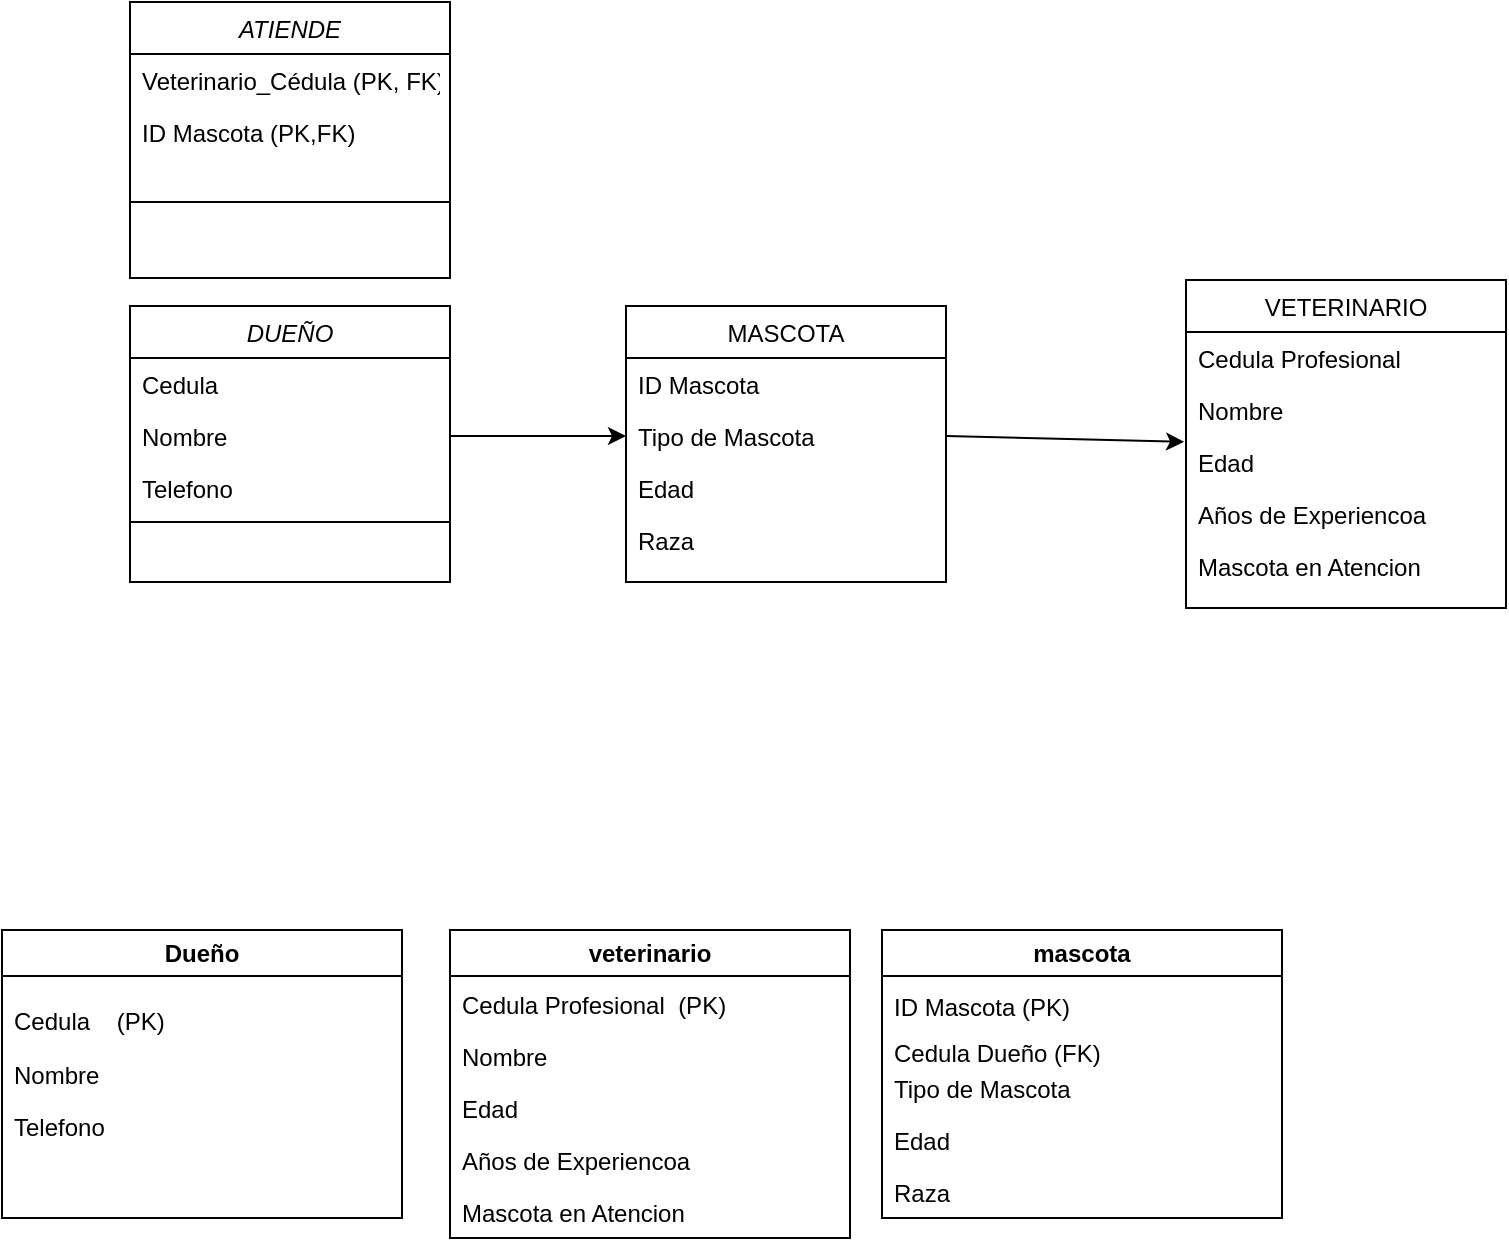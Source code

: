 <mxfile version="21.6.2" type="device">
  <diagram id="C5RBs43oDa-KdzZeNtuy" name="Page-1">
    <mxGraphModel dx="939" dy="486" grid="1" gridSize="8" guides="1" tooltips="1" connect="1" arrows="1" fold="1" page="1" pageScale="1" pageWidth="827" pageHeight="1169" math="0" shadow="0">
      <root>
        <mxCell id="WIyWlLk6GJQsqaUBKTNV-0" />
        <mxCell id="WIyWlLk6GJQsqaUBKTNV-1" parent="WIyWlLk6GJQsqaUBKTNV-0" />
        <mxCell id="zkfFHV4jXpPFQw0GAbJ--0" value="DUEÑO" style="swimlane;fontStyle=2;align=center;verticalAlign=top;childLayout=stackLayout;horizontal=1;startSize=26;horizontalStack=0;resizeParent=1;resizeLast=0;collapsible=1;marginBottom=0;rounded=0;shadow=0;strokeWidth=1;" parent="WIyWlLk6GJQsqaUBKTNV-1" vertex="1">
          <mxGeometry x="120" y="168" width="160" height="138" as="geometry">
            <mxRectangle x="230" y="140" width="160" height="26" as="alternateBounds" />
          </mxGeometry>
        </mxCell>
        <mxCell id="zkfFHV4jXpPFQw0GAbJ--2" value="Cedula    " style="text;align=left;verticalAlign=top;spacingLeft=4;spacingRight=4;overflow=hidden;rotatable=0;points=[[0,0.5],[1,0.5]];portConstraint=eastwest;rounded=0;shadow=0;html=0;" parent="zkfFHV4jXpPFQw0GAbJ--0" vertex="1">
          <mxGeometry y="26" width="160" height="26" as="geometry" />
        </mxCell>
        <mxCell id="zkfFHV4jXpPFQw0GAbJ--1" value="Nombre" style="text;align=left;verticalAlign=top;spacingLeft=4;spacingRight=4;overflow=hidden;rotatable=0;points=[[0,0.5],[1,0.5]];portConstraint=eastwest;" parent="zkfFHV4jXpPFQw0GAbJ--0" vertex="1">
          <mxGeometry y="52" width="160" height="26" as="geometry" />
        </mxCell>
        <mxCell id="zkfFHV4jXpPFQw0GAbJ--3" value="Telefono" style="text;align=left;verticalAlign=top;spacingLeft=4;spacingRight=4;overflow=hidden;rotatable=0;points=[[0,0.5],[1,0.5]];portConstraint=eastwest;rounded=0;shadow=0;html=0;" parent="zkfFHV4jXpPFQw0GAbJ--0" vertex="1">
          <mxGeometry y="78" width="160" height="26" as="geometry" />
        </mxCell>
        <mxCell id="zkfFHV4jXpPFQw0GAbJ--4" value="" style="line;html=1;strokeWidth=1;align=left;verticalAlign=middle;spacingTop=-1;spacingLeft=3;spacingRight=3;rotatable=0;labelPosition=right;points=[];portConstraint=eastwest;" parent="zkfFHV4jXpPFQw0GAbJ--0" vertex="1">
          <mxGeometry y="104" width="160" height="8" as="geometry" />
        </mxCell>
        <mxCell id="zkfFHV4jXpPFQw0GAbJ--6" value="MASCOTA" style="swimlane;fontStyle=0;align=center;verticalAlign=top;childLayout=stackLayout;horizontal=1;startSize=26;horizontalStack=0;resizeParent=1;resizeLast=0;collapsible=1;marginBottom=0;rounded=0;shadow=0;strokeWidth=1;" parent="WIyWlLk6GJQsqaUBKTNV-1" vertex="1">
          <mxGeometry x="368" y="168" width="160" height="138" as="geometry">
            <mxRectangle x="130" y="380" width="160" height="26" as="alternateBounds" />
          </mxGeometry>
        </mxCell>
        <mxCell id="zkfFHV4jXpPFQw0GAbJ--7" value="ID Mascota" style="text;align=left;verticalAlign=top;spacingLeft=4;spacingRight=4;overflow=hidden;rotatable=0;points=[[0,0.5],[1,0.5]];portConstraint=eastwest;" parent="zkfFHV4jXpPFQw0GAbJ--6" vertex="1">
          <mxGeometry y="26" width="160" height="26" as="geometry" />
        </mxCell>
        <mxCell id="i52VEZYMvUL9Y19TVQYK-12" value="Tipo de Mascota " style="text;align=left;verticalAlign=top;spacingLeft=4;spacingRight=4;overflow=hidden;rotatable=0;points=[[0,0.5],[1,0.5]];portConstraint=eastwest;" vertex="1" parent="zkfFHV4jXpPFQw0GAbJ--6">
          <mxGeometry y="52" width="160" height="26" as="geometry" />
        </mxCell>
        <mxCell id="zkfFHV4jXpPFQw0GAbJ--8" value="Edad" style="text;align=left;verticalAlign=top;spacingLeft=4;spacingRight=4;overflow=hidden;rotatable=0;points=[[0,0.5],[1,0.5]];portConstraint=eastwest;rounded=0;shadow=0;html=0;" parent="zkfFHV4jXpPFQw0GAbJ--6" vertex="1">
          <mxGeometry y="78" width="160" height="26" as="geometry" />
        </mxCell>
        <mxCell id="i52VEZYMvUL9Y19TVQYK-0" value="Raza&#xa;" style="text;align=left;verticalAlign=top;spacingLeft=4;spacingRight=4;overflow=hidden;rotatable=0;points=[[0,0.5],[1,0.5]];portConstraint=eastwest;rounded=0;shadow=0;html=0;" vertex="1" parent="zkfFHV4jXpPFQw0GAbJ--6">
          <mxGeometry y="104" width="160" height="26" as="geometry" />
        </mxCell>
        <mxCell id="i52VEZYMvUL9Y19TVQYK-1" value="VETERINARIO" style="swimlane;fontStyle=0;align=center;verticalAlign=top;childLayout=stackLayout;horizontal=1;startSize=26;horizontalStack=0;resizeParent=1;resizeLast=0;collapsible=1;marginBottom=0;rounded=0;shadow=0;strokeWidth=1;" vertex="1" parent="WIyWlLk6GJQsqaUBKTNV-1">
          <mxGeometry x="648" y="155" width="160" height="164" as="geometry">
            <mxRectangle x="550" y="140" width="160" height="26" as="alternateBounds" />
          </mxGeometry>
        </mxCell>
        <mxCell id="i52VEZYMvUL9Y19TVQYK-3" value="Cedula Profesional" style="text;align=left;verticalAlign=top;spacingLeft=4;spacingRight=4;overflow=hidden;rotatable=0;points=[[0,0.5],[1,0.5]];portConstraint=eastwest;rounded=0;shadow=0;html=0;" vertex="1" parent="i52VEZYMvUL9Y19TVQYK-1">
          <mxGeometry y="26" width="160" height="26" as="geometry" />
        </mxCell>
        <mxCell id="i52VEZYMvUL9Y19TVQYK-2" value="Nombre" style="text;align=left;verticalAlign=top;spacingLeft=4;spacingRight=4;overflow=hidden;rotatable=0;points=[[0,0.5],[1,0.5]];portConstraint=eastwest;" vertex="1" parent="i52VEZYMvUL9Y19TVQYK-1">
          <mxGeometry y="52" width="160" height="26" as="geometry" />
        </mxCell>
        <mxCell id="i52VEZYMvUL9Y19TVQYK-4" value="Edad " style="text;align=left;verticalAlign=top;spacingLeft=4;spacingRight=4;overflow=hidden;rotatable=0;points=[[0,0.5],[1,0.5]];portConstraint=eastwest;rounded=0;shadow=0;html=0;" vertex="1" parent="i52VEZYMvUL9Y19TVQYK-1">
          <mxGeometry y="78" width="160" height="26" as="geometry" />
        </mxCell>
        <mxCell id="i52VEZYMvUL9Y19TVQYK-5" value="Años de Experiencoa" style="text;align=left;verticalAlign=top;spacingLeft=4;spacingRight=4;overflow=hidden;rotatable=0;points=[[0,0.5],[1,0.5]];portConstraint=eastwest;rounded=0;shadow=0;html=0;" vertex="1" parent="i52VEZYMvUL9Y19TVQYK-1">
          <mxGeometry y="104" width="160" height="26" as="geometry" />
        </mxCell>
        <mxCell id="i52VEZYMvUL9Y19TVQYK-14" value="Mascota en Atencion" style="text;align=left;verticalAlign=top;spacingLeft=4;spacingRight=4;overflow=hidden;rotatable=0;points=[[0,0.5],[1,0.5]];portConstraint=eastwest;rounded=0;shadow=0;html=0;" vertex="1" parent="i52VEZYMvUL9Y19TVQYK-1">
          <mxGeometry y="130" width="160" height="26" as="geometry" />
        </mxCell>
        <mxCell id="i52VEZYMvUL9Y19TVQYK-7" value="" style="endArrow=classic;html=1;rounded=0;exitX=1;exitY=0.5;exitDx=0;exitDy=0;entryX=0;entryY=0.5;entryDx=0;entryDy=0;" edge="1" parent="WIyWlLk6GJQsqaUBKTNV-1" source="zkfFHV4jXpPFQw0GAbJ--1" target="i52VEZYMvUL9Y19TVQYK-12">
          <mxGeometry width="50" height="50" relative="1" as="geometry">
            <mxPoint x="460" y="360" as="sourcePoint" />
            <mxPoint x="320" y="185" as="targetPoint" />
            <Array as="points" />
          </mxGeometry>
        </mxCell>
        <mxCell id="i52VEZYMvUL9Y19TVQYK-8" value="" style="endArrow=classic;html=1;rounded=0;entryX=-0.006;entryY=0.113;entryDx=0;entryDy=0;exitX=1;exitY=0.5;exitDx=0;exitDy=0;entryPerimeter=0;" edge="1" parent="WIyWlLk6GJQsqaUBKTNV-1" source="i52VEZYMvUL9Y19TVQYK-12" target="i52VEZYMvUL9Y19TVQYK-4">
          <mxGeometry width="50" height="50" relative="1" as="geometry">
            <mxPoint x="460" y="360" as="sourcePoint" />
            <mxPoint x="510" y="310" as="targetPoint" />
          </mxGeometry>
        </mxCell>
        <mxCell id="i52VEZYMvUL9Y19TVQYK-9" value="Dueño" style="swimlane;whiteSpace=wrap;html=1;" vertex="1" parent="WIyWlLk6GJQsqaUBKTNV-1">
          <mxGeometry x="56" y="480" width="200" height="144" as="geometry" />
        </mxCell>
        <mxCell id="i52VEZYMvUL9Y19TVQYK-15" value="Cedula    (PK)" style="text;align=left;verticalAlign=top;spacingLeft=4;spacingRight=4;overflow=hidden;rotatable=0;points=[[0,0.5],[1,0.5]];portConstraint=eastwest;rounded=0;shadow=0;html=0;" vertex="1" parent="i52VEZYMvUL9Y19TVQYK-9">
          <mxGeometry y="32" width="160" height="26" as="geometry" />
        </mxCell>
        <mxCell id="i52VEZYMvUL9Y19TVQYK-16" value="Nombre" style="text;align=left;verticalAlign=top;spacingLeft=4;spacingRight=4;overflow=hidden;rotatable=0;points=[[0,0.5],[1,0.5]];portConstraint=eastwest;rounded=0;shadow=0;html=0;" vertex="1" parent="i52VEZYMvUL9Y19TVQYK-9">
          <mxGeometry y="59" width="160" height="26" as="geometry" />
        </mxCell>
        <mxCell id="i52VEZYMvUL9Y19TVQYK-17" value="Telefono" style="text;align=left;verticalAlign=top;spacingLeft=4;spacingRight=4;overflow=hidden;rotatable=0;points=[[0,0.5],[1,0.5]];portConstraint=eastwest;rounded=0;shadow=0;html=0;" vertex="1" parent="i52VEZYMvUL9Y19TVQYK-9">
          <mxGeometry y="85" width="160" height="26" as="geometry" />
        </mxCell>
        <mxCell id="i52VEZYMvUL9Y19TVQYK-10" value="veterinario" style="swimlane;whiteSpace=wrap;html=1;" vertex="1" parent="WIyWlLk6GJQsqaUBKTNV-1">
          <mxGeometry x="280" y="480" width="200" height="154" as="geometry" />
        </mxCell>
        <mxCell id="i52VEZYMvUL9Y19TVQYK-18" value="Cedula Profesional  (PK)" style="text;align=left;verticalAlign=top;spacingLeft=4;spacingRight=4;overflow=hidden;rotatable=0;points=[[0,0.5],[1,0.5]];portConstraint=eastwest;rounded=0;shadow=0;html=0;" vertex="1" parent="i52VEZYMvUL9Y19TVQYK-10">
          <mxGeometry y="24" width="160" height="26" as="geometry" />
        </mxCell>
        <mxCell id="i52VEZYMvUL9Y19TVQYK-19" value="Nombre" style="text;align=left;verticalAlign=top;spacingLeft=4;spacingRight=4;overflow=hidden;rotatable=0;points=[[0,0.5],[1,0.5]];portConstraint=eastwest;" vertex="1" parent="i52VEZYMvUL9Y19TVQYK-10">
          <mxGeometry y="50" width="160" height="26" as="geometry" />
        </mxCell>
        <mxCell id="i52VEZYMvUL9Y19TVQYK-20" value="Edad " style="text;align=left;verticalAlign=top;spacingLeft=4;spacingRight=4;overflow=hidden;rotatable=0;points=[[0,0.5],[1,0.5]];portConstraint=eastwest;rounded=0;shadow=0;html=0;" vertex="1" parent="i52VEZYMvUL9Y19TVQYK-10">
          <mxGeometry y="76" width="160" height="26" as="geometry" />
        </mxCell>
        <mxCell id="i52VEZYMvUL9Y19TVQYK-21" value="Años de Experiencoa" style="text;align=left;verticalAlign=top;spacingLeft=4;spacingRight=4;overflow=hidden;rotatable=0;points=[[0,0.5],[1,0.5]];portConstraint=eastwest;rounded=0;shadow=0;html=0;" vertex="1" parent="i52VEZYMvUL9Y19TVQYK-10">
          <mxGeometry y="102" width="160" height="26" as="geometry" />
        </mxCell>
        <mxCell id="i52VEZYMvUL9Y19TVQYK-22" value="Mascota en Atencion" style="text;align=left;verticalAlign=top;spacingLeft=4;spacingRight=4;overflow=hidden;rotatable=0;points=[[0,0.5],[1,0.5]];portConstraint=eastwest;rounded=0;shadow=0;html=0;" vertex="1" parent="i52VEZYMvUL9Y19TVQYK-10">
          <mxGeometry y="128" width="160" height="26" as="geometry" />
        </mxCell>
        <mxCell id="i52VEZYMvUL9Y19TVQYK-11" value="mascota" style="swimlane;whiteSpace=wrap;html=1;" vertex="1" parent="WIyWlLk6GJQsqaUBKTNV-1">
          <mxGeometry x="496" y="480" width="200" height="144" as="geometry" />
        </mxCell>
        <mxCell id="i52VEZYMvUL9Y19TVQYK-23" value="ID Mascota (PK)" style="text;align=left;verticalAlign=top;spacingLeft=4;spacingRight=4;overflow=hidden;rotatable=0;points=[[0,0.5],[1,0.5]];portConstraint=eastwest;" vertex="1" parent="i52VEZYMvUL9Y19TVQYK-11">
          <mxGeometry y="25" width="160" height="26" as="geometry" />
        </mxCell>
        <mxCell id="i52VEZYMvUL9Y19TVQYK-24" value="Tipo de Mascota " style="text;align=left;verticalAlign=top;spacingLeft=4;spacingRight=4;overflow=hidden;rotatable=0;points=[[0,0.5],[1,0.5]];portConstraint=eastwest;" vertex="1" parent="i52VEZYMvUL9Y19TVQYK-11">
          <mxGeometry y="66" width="160" height="26" as="geometry" />
        </mxCell>
        <mxCell id="i52VEZYMvUL9Y19TVQYK-25" value="Edad" style="text;align=left;verticalAlign=top;spacingLeft=4;spacingRight=4;overflow=hidden;rotatable=0;points=[[0,0.5],[1,0.5]];portConstraint=eastwest;rounded=0;shadow=0;html=0;" vertex="1" parent="i52VEZYMvUL9Y19TVQYK-11">
          <mxGeometry y="92" width="160" height="26" as="geometry" />
        </mxCell>
        <mxCell id="i52VEZYMvUL9Y19TVQYK-26" value="Raza&#xa;" style="text;align=left;verticalAlign=top;spacingLeft=4;spacingRight=4;overflow=hidden;rotatable=0;points=[[0,0.5],[1,0.5]];portConstraint=eastwest;rounded=0;shadow=0;html=0;" vertex="1" parent="i52VEZYMvUL9Y19TVQYK-11">
          <mxGeometry y="118" width="160" height="26" as="geometry" />
        </mxCell>
        <mxCell id="i52VEZYMvUL9Y19TVQYK-27" value="Cedula Dueño (FK)" style="text;align=left;verticalAlign=top;spacingLeft=4;spacingRight=4;overflow=hidden;rotatable=0;points=[[0,0.5],[1,0.5]];portConstraint=eastwest;" vertex="1" parent="i52VEZYMvUL9Y19TVQYK-11">
          <mxGeometry y="48" width="160" height="26" as="geometry" />
        </mxCell>
        <mxCell id="i52VEZYMvUL9Y19TVQYK-29" value="ATIENDE" style="swimlane;fontStyle=2;align=center;verticalAlign=top;childLayout=stackLayout;horizontal=1;startSize=26;horizontalStack=0;resizeParent=1;resizeLast=0;collapsible=1;marginBottom=0;rounded=0;shadow=0;strokeWidth=1;" vertex="1" parent="WIyWlLk6GJQsqaUBKTNV-1">
          <mxGeometry x="120" y="16" width="160" height="138" as="geometry">
            <mxRectangle x="230" y="140" width="160" height="26" as="alternateBounds" />
          </mxGeometry>
        </mxCell>
        <mxCell id="i52VEZYMvUL9Y19TVQYK-30" value="Veterinario_Cédula (PK, FK)" style="text;align=left;verticalAlign=top;spacingLeft=4;spacingRight=4;overflow=hidden;rotatable=0;points=[[0,0.5],[1,0.5]];portConstraint=eastwest;rounded=0;shadow=0;html=0;" vertex="1" parent="i52VEZYMvUL9Y19TVQYK-29">
          <mxGeometry y="26" width="160" height="26" as="geometry" />
        </mxCell>
        <mxCell id="i52VEZYMvUL9Y19TVQYK-34" value="ID Mascota (PK,FK)" style="text;align=left;verticalAlign=top;spacingLeft=4;spacingRight=4;overflow=hidden;rotatable=0;points=[[0,0.5],[1,0.5]];portConstraint=eastwest;rounded=0;shadow=0;html=0;" vertex="1" parent="i52VEZYMvUL9Y19TVQYK-29">
          <mxGeometry y="52" width="160" height="26" as="geometry" />
        </mxCell>
        <mxCell id="i52VEZYMvUL9Y19TVQYK-33" value="" style="line;html=1;strokeWidth=1;align=left;verticalAlign=middle;spacingTop=-1;spacingLeft=3;spacingRight=3;rotatable=0;labelPosition=right;points=[];portConstraint=eastwest;" vertex="1" parent="i52VEZYMvUL9Y19TVQYK-29">
          <mxGeometry y="78" width="160" height="44" as="geometry" />
        </mxCell>
      </root>
    </mxGraphModel>
  </diagram>
</mxfile>
